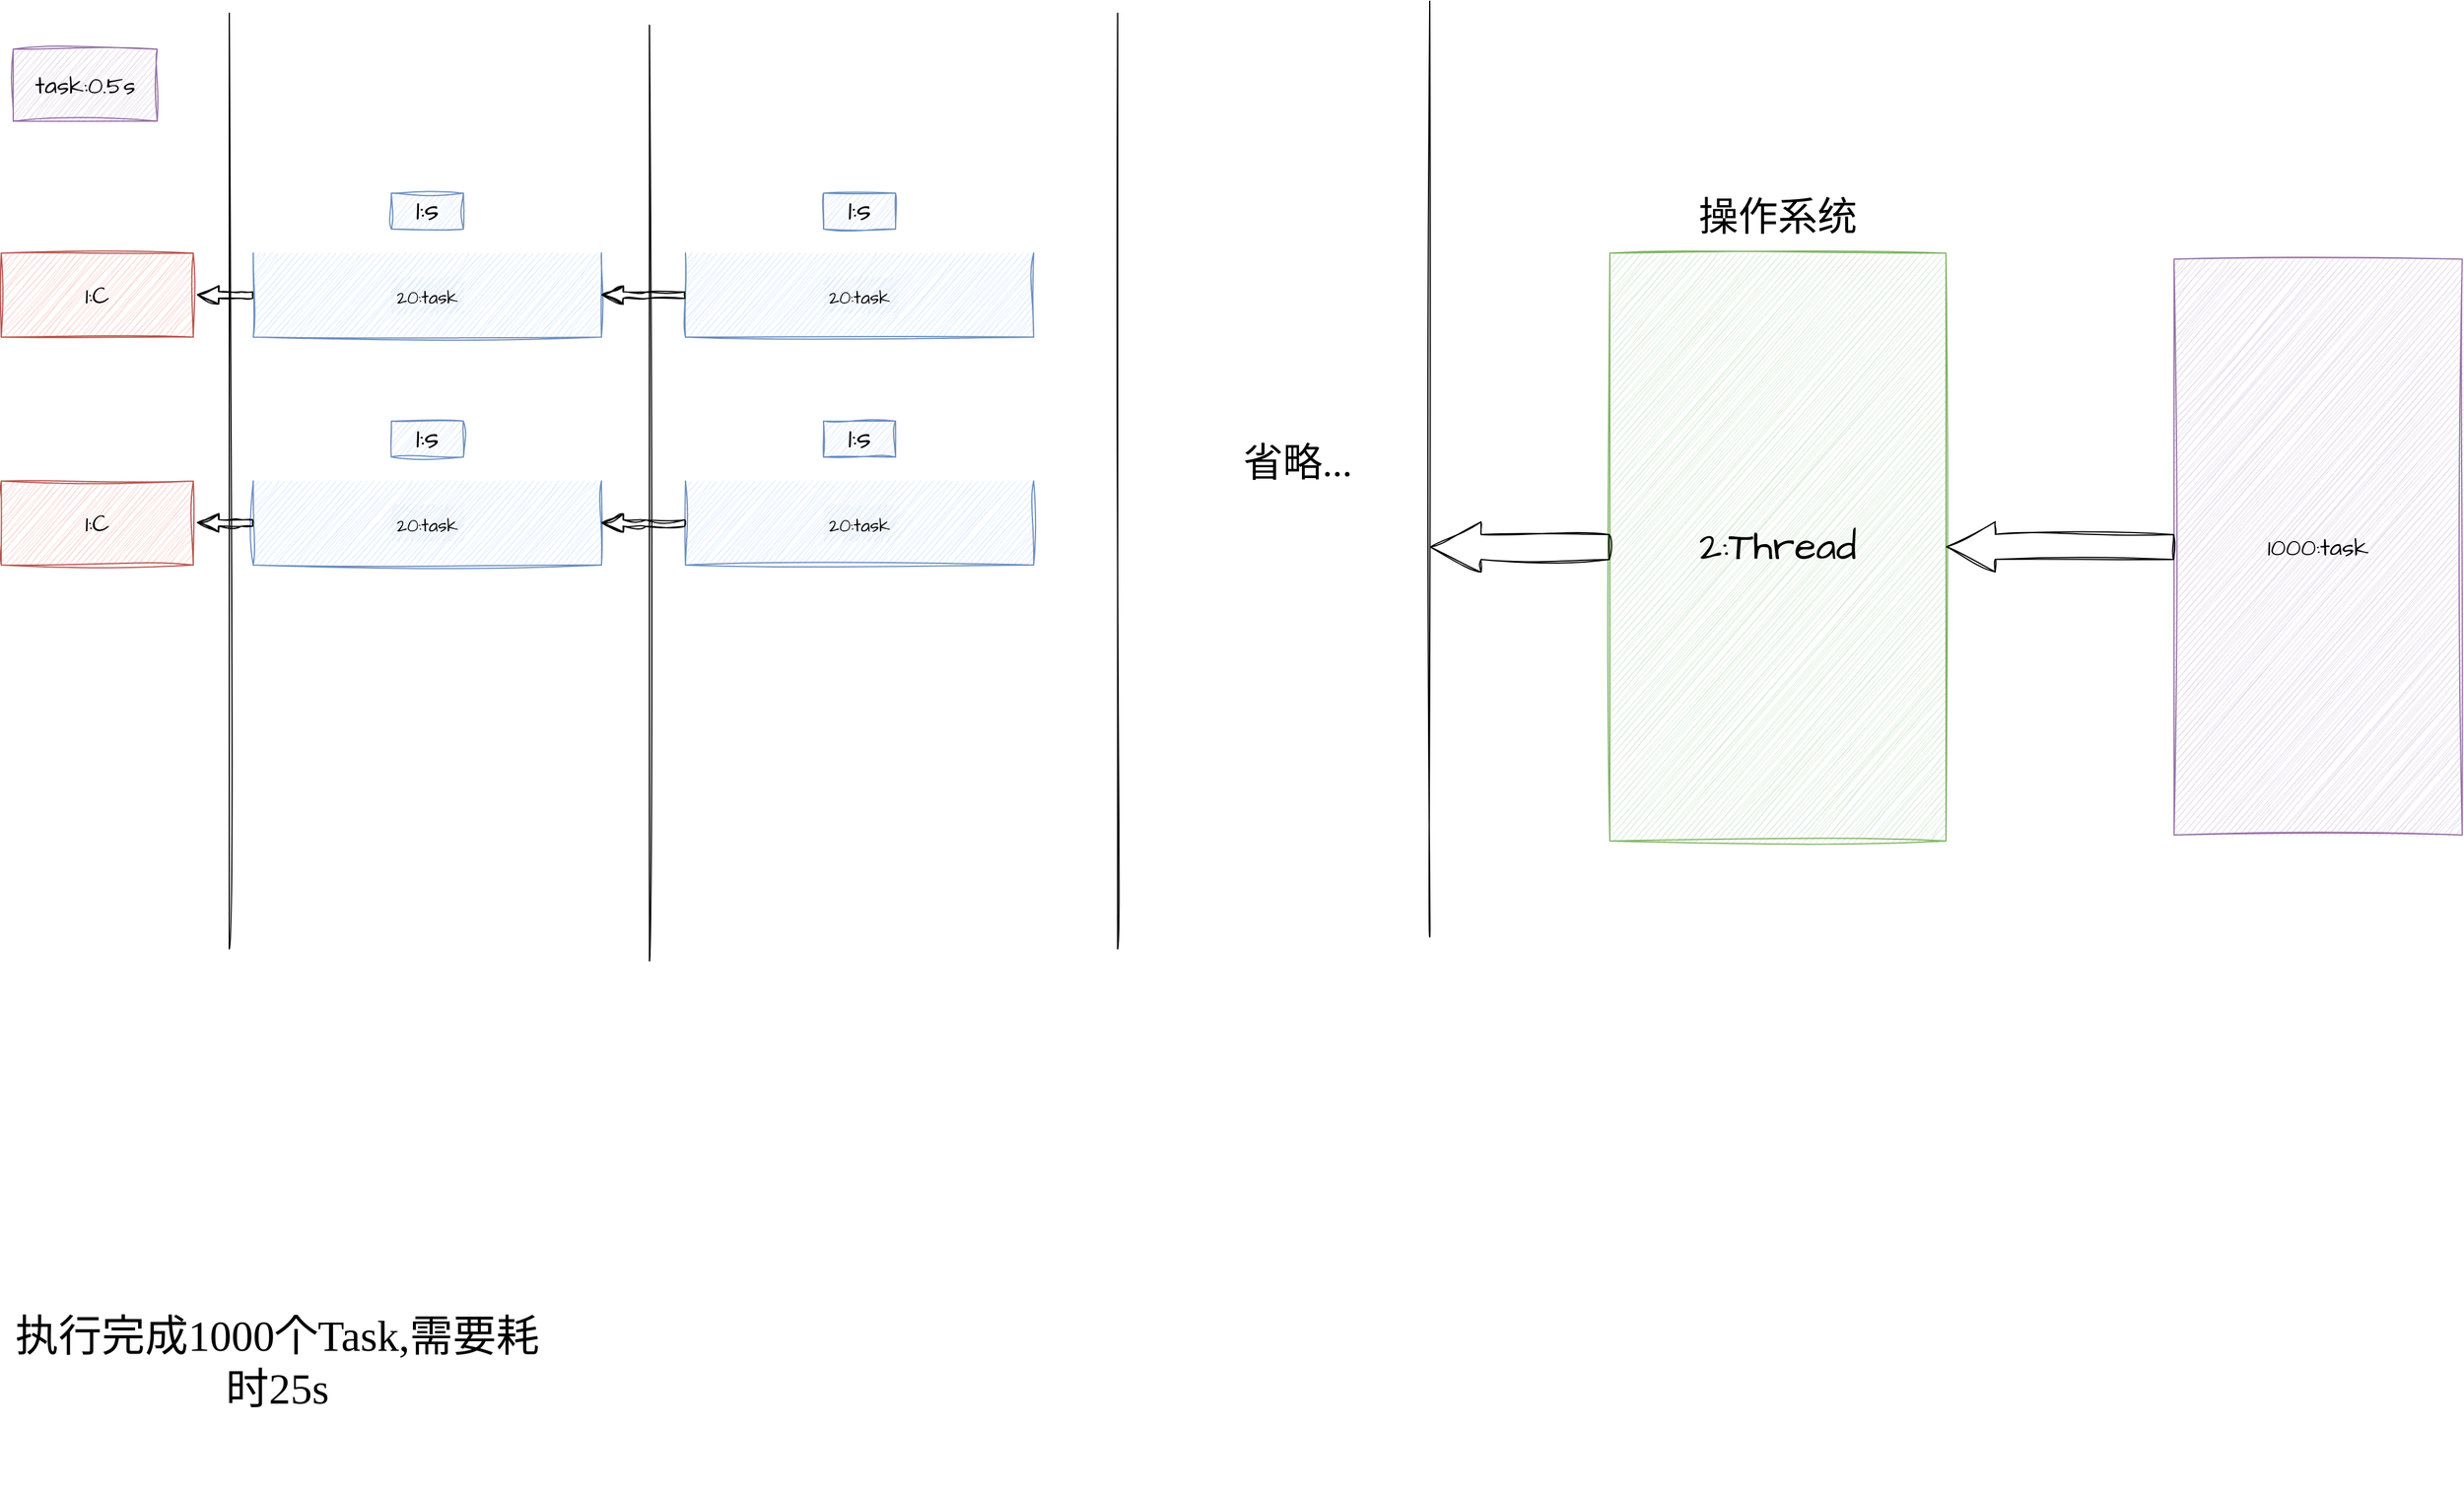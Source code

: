 <mxfile version="20.5.3" type="github" pages="2">
  <diagram id="Bj94aZayj26S5X8Nx8Ga" name="第 1 页">
    <mxGraphModel dx="900" dy="1059" grid="1" gridSize="10" guides="1" tooltips="1" connect="1" arrows="1" fold="1" page="1" pageScale="1" pageWidth="827" pageHeight="1169" math="0" shadow="0">
      <root>
        <mxCell id="0" />
        <mxCell id="1" parent="0" />
        <mxCell id="KIbIVKKondeWLqKM8XB7-9" value="" style="shape=partialRectangle;whiteSpace=wrap;html=1;bottom=1;right=1;left=1;top=0;fillColor=#dae8fc;routingCenterX=-0.5;sketch=1;hachureGap=4;jiggle=2;fontFamily=Architects Daughter;fontSource=https%3A%2F%2Ffonts.googleapis.com%2Fcss%3Ffamily%3DArchitects%2BDaughter;fontSize=20;strokeColor=#6c8ebf;" vertex="1" parent="1">
          <mxGeometry x="1400" y="830" width="290" height="70" as="geometry" />
        </mxCell>
        <mxCell id="KIbIVKKondeWLqKM8XB7-1" value="task:0.5s" style="rounded=0;whiteSpace=wrap;html=1;sketch=1;hachureGap=4;jiggle=2;fontFamily=Architects Daughter;fontSource=https%3A%2F%2Ffonts.googleapis.com%2Fcss%3Ffamily%3DArchitects%2BDaughter;fontSize=20;fillColor=#e1d5e7;strokeColor=#9673a6;" vertex="1" parent="1">
          <mxGeometry x="1200" y="660" width="120" height="60" as="geometry" />
        </mxCell>
        <mxCell id="KIbIVKKondeWLqKM8XB7-4" value="1:C" style="html=1;whiteSpace=wrap;container=1;recursiveResize=0;collapsible=0;sketch=1;hachureGap=4;jiggle=2;fontFamily=Architects Daughter;fontSource=https%3A%2F%2Ffonts.googleapis.com%2Fcss%3Ffamily%3DArchitects%2BDaughter;fontSize=20;fillColor=#f8cecc;strokeColor=#b85450;" vertex="1" parent="1">
          <mxGeometry x="1190" y="830" width="160" height="70" as="geometry" />
        </mxCell>
        <mxCell id="KIbIVKKondeWLqKM8XB7-7" value="&lt;font style=&quot;font-size: 15px;&quot;&gt;20:task&lt;/font&gt;" style="text;html=1;strokeColor=none;fillColor=#dae8fc;align=center;verticalAlign=middle;whiteSpace=wrap;rounded=0;sketch=1;hachureGap=4;jiggle=2;fontFamily=Architects Daughter;fontSource=https%3A%2F%2Ffonts.googleapis.com%2Fcss%3Ffamily%3DArchitects%2BDaughter;fontSize=20;" vertex="1" parent="1">
          <mxGeometry x="1515" y="850" width="60" height="30" as="geometry" />
        </mxCell>
        <mxCell id="KIbIVKKondeWLqKM8XB7-8" value="&lt;font style=&quot;font-size: 24px;&quot;&gt;1:s&lt;/font&gt;" style="text;html=1;strokeColor=#6c8ebf;fillColor=#dae8fc;align=center;verticalAlign=middle;whiteSpace=wrap;rounded=0;sketch=1;hachureGap=4;jiggle=2;fontFamily=Architects Daughter;fontSource=https%3A%2F%2Ffonts.googleapis.com%2Fcss%3Ffamily%3DArchitects%2BDaughter;fontSize=20;" vertex="1" parent="1">
          <mxGeometry x="1515" y="780" width="60" height="30" as="geometry" />
        </mxCell>
        <mxCell id="KIbIVKKondeWLqKM8XB7-11" value="" style="shape=flexArrow;endArrow=classic;html=1;rounded=0;sketch=1;hachureGap=4;jiggle=2;fontFamily=Architects Daughter;fontSource=https%3A%2F%2Ffonts.googleapis.com%2Fcss%3Ffamily%3DArchitects%2BDaughter;fontSize=15;entryX=1.019;entryY=0.495;entryDx=0;entryDy=0;entryPerimeter=0;endWidth=8.871;endSize=5.556;width=5.37;" edge="1" parent="1" source="KIbIVKKondeWLqKM8XB7-9" target="KIbIVKKondeWLqKM8XB7-4">
          <mxGeometry width="50" height="50" relative="1" as="geometry">
            <mxPoint x="1460" y="930" as="sourcePoint" />
            <mxPoint x="1510" y="880" as="targetPoint" />
            <Array as="points">
              <mxPoint x="1390" y="865" />
            </Array>
          </mxGeometry>
        </mxCell>
        <mxCell id="KIbIVKKondeWLqKM8XB7-12" value="" style="shape=partialRectangle;whiteSpace=wrap;html=1;bottom=1;right=1;left=1;top=0;fillColor=#dae8fc;routingCenterX=-0.5;sketch=1;hachureGap=4;jiggle=2;fontFamily=Architects Daughter;fontSource=https%3A%2F%2Ffonts.googleapis.com%2Fcss%3Ffamily%3DArchitects%2BDaughter;fontSize=20;strokeColor=#6c8ebf;" vertex="1" parent="1">
          <mxGeometry x="1400" y="1020" width="290" height="70" as="geometry" />
        </mxCell>
        <mxCell id="KIbIVKKondeWLqKM8XB7-13" value="1:C" style="html=1;whiteSpace=wrap;container=1;recursiveResize=0;collapsible=0;sketch=1;hachureGap=4;jiggle=2;fontFamily=Architects Daughter;fontSource=https%3A%2F%2Ffonts.googleapis.com%2Fcss%3Ffamily%3DArchitects%2BDaughter;fontSize=20;fillColor=#f8cecc;strokeColor=#b85450;" vertex="1" parent="1">
          <mxGeometry x="1190" y="1020" width="160" height="70" as="geometry" />
        </mxCell>
        <mxCell id="KIbIVKKondeWLqKM8XB7-14" value="&lt;font style=&quot;font-size: 15px;&quot;&gt;20:task&lt;/font&gt;" style="text;html=1;strokeColor=none;fillColor=#dae8fc;align=center;verticalAlign=middle;whiteSpace=wrap;rounded=0;sketch=1;hachureGap=4;jiggle=2;fontFamily=Architects Daughter;fontSource=https%3A%2F%2Ffonts.googleapis.com%2Fcss%3Ffamily%3DArchitects%2BDaughter;fontSize=20;" vertex="1" parent="1">
          <mxGeometry x="1515" y="1040" width="60" height="30" as="geometry" />
        </mxCell>
        <mxCell id="KIbIVKKondeWLqKM8XB7-15" value="&lt;font style=&quot;font-size: 24px;&quot;&gt;1:s&lt;/font&gt;" style="text;html=1;strokeColor=#6c8ebf;fillColor=#dae8fc;align=center;verticalAlign=middle;whiteSpace=wrap;rounded=0;sketch=1;hachureGap=4;jiggle=2;fontFamily=Architects Daughter;fontSource=https%3A%2F%2Ffonts.googleapis.com%2Fcss%3Ffamily%3DArchitects%2BDaughter;fontSize=20;" vertex="1" parent="1">
          <mxGeometry x="1515" y="970" width="60" height="30" as="geometry" />
        </mxCell>
        <mxCell id="KIbIVKKondeWLqKM8XB7-16" value="" style="shape=flexArrow;endArrow=classic;html=1;rounded=0;sketch=1;hachureGap=4;jiggle=2;fontFamily=Architects Daughter;fontSource=https%3A%2F%2Ffonts.googleapis.com%2Fcss%3Ffamily%3DArchitects%2BDaughter;fontSize=15;entryX=1.019;entryY=0.495;entryDx=0;entryDy=0;entryPerimeter=0;endWidth=8.871;endSize=5.556;width=5.37;" edge="1" parent="1" source="KIbIVKKondeWLqKM8XB7-12" target="KIbIVKKondeWLqKM8XB7-13">
          <mxGeometry width="50" height="50" relative="1" as="geometry">
            <mxPoint x="1460" y="1120" as="sourcePoint" />
            <mxPoint x="1510" y="1070" as="targetPoint" />
            <Array as="points">
              <mxPoint x="1390" y="1055" />
            </Array>
          </mxGeometry>
        </mxCell>
        <mxCell id="KIbIVKKondeWLqKM8XB7-18" value="" style="endArrow=none;html=1;sketch=1;hachureGap=4;jiggle=2;fontFamily=Architects Daughter;fontSource=https%3A%2F%2Ffonts.googleapis.com%2Fcss%3Ffamily%3DArchitects%2BDaughter;fontSize=15;jumpSize=0;curved=1;" edge="1" parent="1">
          <mxGeometry width="50" height="50" relative="1" as="geometry">
            <mxPoint x="1380" y="1410" as="sourcePoint" />
            <mxPoint x="1380" y="630" as="targetPoint" />
          </mxGeometry>
        </mxCell>
        <mxCell id="KIbIVKKondeWLqKM8XB7-19" value="" style="shape=partialRectangle;whiteSpace=wrap;html=1;bottom=1;right=1;left=1;top=0;fillColor=#dae8fc;routingCenterX=-0.5;sketch=1;hachureGap=4;jiggle=2;fontFamily=Architects Daughter;fontSource=https%3A%2F%2Ffonts.googleapis.com%2Fcss%3Ffamily%3DArchitects%2BDaughter;fontSize=20;strokeColor=#6c8ebf;" vertex="1" parent="1">
          <mxGeometry x="1760" y="830" width="290" height="70" as="geometry" />
        </mxCell>
        <mxCell id="KIbIVKKondeWLqKM8XB7-20" value="&lt;font style=&quot;font-size: 15px;&quot;&gt;20:task&lt;/font&gt;" style="text;html=1;strokeColor=none;fillColor=#dae8fc;align=center;verticalAlign=middle;whiteSpace=wrap;rounded=0;sketch=1;hachureGap=4;jiggle=2;fontFamily=Architects Daughter;fontSource=https%3A%2F%2Ffonts.googleapis.com%2Fcss%3Ffamily%3DArchitects%2BDaughter;fontSize=20;" vertex="1" parent="1">
          <mxGeometry x="1875" y="850" width="60" height="30" as="geometry" />
        </mxCell>
        <mxCell id="KIbIVKKondeWLqKM8XB7-21" value="&lt;font style=&quot;font-size: 24px;&quot;&gt;1:s&lt;/font&gt;" style="text;html=1;strokeColor=#6c8ebf;fillColor=#dae8fc;align=center;verticalAlign=middle;whiteSpace=wrap;rounded=0;sketch=1;hachureGap=4;jiggle=2;fontFamily=Architects Daughter;fontSource=https%3A%2F%2Ffonts.googleapis.com%2Fcss%3Ffamily%3DArchitects%2BDaughter;fontSize=20;" vertex="1" parent="1">
          <mxGeometry x="1875" y="780" width="60" height="30" as="geometry" />
        </mxCell>
        <mxCell id="KIbIVKKondeWLqKM8XB7-22" value="" style="shape=partialRectangle;whiteSpace=wrap;html=1;bottom=1;right=1;left=1;top=0;fillColor=#dae8fc;routingCenterX=-0.5;sketch=1;hachureGap=4;jiggle=2;fontFamily=Architects Daughter;fontSource=https%3A%2F%2Ffonts.googleapis.com%2Fcss%3Ffamily%3DArchitects%2BDaughter;fontSize=20;strokeColor=#6c8ebf;" vertex="1" parent="1">
          <mxGeometry x="1760" y="1020" width="290" height="70" as="geometry" />
        </mxCell>
        <mxCell id="KIbIVKKondeWLqKM8XB7-23" value="&lt;font style=&quot;font-size: 15px;&quot;&gt;20:task&lt;/font&gt;" style="text;html=1;strokeColor=none;fillColor=#dae8fc;align=center;verticalAlign=middle;whiteSpace=wrap;rounded=0;sketch=1;hachureGap=4;jiggle=2;fontFamily=Architects Daughter;fontSource=https%3A%2F%2Ffonts.googleapis.com%2Fcss%3Ffamily%3DArchitects%2BDaughter;fontSize=20;" vertex="1" parent="1">
          <mxGeometry x="1875" y="1040" width="60" height="30" as="geometry" />
        </mxCell>
        <mxCell id="KIbIVKKondeWLqKM8XB7-24" value="&lt;font style=&quot;font-size: 24px;&quot;&gt;1:s&lt;/font&gt;" style="text;html=1;strokeColor=#6c8ebf;fillColor=#dae8fc;align=center;verticalAlign=middle;whiteSpace=wrap;rounded=0;sketch=1;hachureGap=4;jiggle=2;fontFamily=Architects Daughter;fontSource=https%3A%2F%2Ffonts.googleapis.com%2Fcss%3Ffamily%3DArchitects%2BDaughter;fontSize=20;" vertex="1" parent="1">
          <mxGeometry x="1875" y="970" width="60" height="30" as="geometry" />
        </mxCell>
        <mxCell id="KIbIVKKondeWLqKM8XB7-25" value="" style="endArrow=none;html=1;sketch=1;hachureGap=4;jiggle=2;fontFamily=Architects Daughter;fontSource=https%3A%2F%2Ffonts.googleapis.com%2Fcss%3Ffamily%3DArchitects%2BDaughter;fontSize=15;jumpSize=0;curved=1;" edge="1" parent="1">
          <mxGeometry width="50" height="50" relative="1" as="geometry">
            <mxPoint x="1730" y="1420" as="sourcePoint" />
            <mxPoint x="1730" y="640" as="targetPoint" />
          </mxGeometry>
        </mxCell>
        <mxCell id="KIbIVKKondeWLqKM8XB7-26" value="" style="shape=flexArrow;endArrow=classic;html=1;rounded=0;sketch=1;hachureGap=4;jiggle=2;fontFamily=Architects Daughter;fontSource=https%3A%2F%2Ffonts.googleapis.com%2Fcss%3Ffamily%3DArchitects%2BDaughter;fontSize=15;entryX=1.019;entryY=0.495;entryDx=0;entryDy=0;entryPerimeter=0;endWidth=8.871;endSize=5.556;width=5.37;exitX=0;exitY=0.5;exitDx=0;exitDy=0;" edge="1" parent="1" source="KIbIVKKondeWLqKM8XB7-19">
          <mxGeometry width="50" height="50" relative="1" as="geometry">
            <mxPoint x="1736.96" y="865.15" as="sourcePoint" />
            <mxPoint x="1690.0" y="864.8" as="targetPoint" />
            <Array as="points">
              <mxPoint x="1726.96" y="865.15" />
            </Array>
          </mxGeometry>
        </mxCell>
        <mxCell id="KIbIVKKondeWLqKM8XB7-27" value="" style="shape=flexArrow;endArrow=classic;html=1;rounded=0;sketch=1;hachureGap=4;jiggle=2;fontFamily=Architects Daughter;fontSource=https%3A%2F%2Ffonts.googleapis.com%2Fcss%3Ffamily%3DArchitects%2BDaughter;fontSize=15;entryX=1.019;entryY=0.495;entryDx=0;entryDy=0;entryPerimeter=0;endWidth=8.871;endSize=5.556;width=5.37;exitX=0;exitY=0.5;exitDx=0;exitDy=0;" edge="1" parent="1" source="KIbIVKKondeWLqKM8XB7-22">
          <mxGeometry width="50" height="50" relative="1" as="geometry">
            <mxPoint x="1736.96" y="1055.15" as="sourcePoint" />
            <mxPoint x="1690.0" y="1054.8" as="targetPoint" />
            <Array as="points">
              <mxPoint x="1726.96" y="1055.15" />
            </Array>
          </mxGeometry>
        </mxCell>
        <mxCell id="KIbIVKKondeWLqKM8XB7-28" value="" style="endArrow=none;html=1;sketch=1;hachureGap=4;jiggle=2;fontFamily=Architects Daughter;fontSource=https%3A%2F%2Ffonts.googleapis.com%2Fcss%3Ffamily%3DArchitects%2BDaughter;fontSize=15;jumpSize=0;curved=1;" edge="1" parent="1">
          <mxGeometry width="50" height="50" relative="1" as="geometry">
            <mxPoint x="2120" y="1410" as="sourcePoint" />
            <mxPoint x="2120" y="630" as="targetPoint" />
          </mxGeometry>
        </mxCell>
        <mxCell id="KIbIVKKondeWLqKM8XB7-29" value="" style="endArrow=none;html=1;sketch=1;hachureGap=4;jiggle=2;fontFamily=Architects Daughter;fontSource=https%3A%2F%2Ffonts.googleapis.com%2Fcss%3Ffamily%3DArchitects%2BDaughter;fontSize=15;jumpSize=0;curved=1;" edge="1" parent="1">
          <mxGeometry width="50" height="50" relative="1" as="geometry">
            <mxPoint x="2380" y="1400" as="sourcePoint" />
            <mxPoint x="2380" y="620" as="targetPoint" />
          </mxGeometry>
        </mxCell>
        <mxCell id="KIbIVKKondeWLqKM8XB7-31" value="&lt;font face=&quot;Long Cang&quot; data-font-src=&quot;https://fonts.googleapis.com/css?family=Long+Cang&quot; style=&quot;font-size: 33px;&quot;&gt;省略...&lt;/font&gt;" style="text;html=1;strokeColor=none;fillColor=none;align=center;verticalAlign=middle;whiteSpace=wrap;rounded=0;sketch=1;hachureGap=4;jiggle=2;fontFamily=Zhi Mang Xing;fontSource=https%3A%2F%2Ffonts.googleapis.com%2Fcss%3Ffamily%3DZhi%2BMang%2BXing;fontSize=33;" vertex="1" parent="1">
          <mxGeometry x="2220" y="970" width="100" height="70" as="geometry" />
        </mxCell>
        <mxCell id="KIbIVKKondeWLqKM8XB7-33" value="&lt;font face=&quot;Architects Daughter&quot; data-font-src=&quot;https://fonts.googleapis.com/css?family=Architects+Daughter&quot;&gt;2:Thread&lt;/font&gt;" style="rounded=0;whiteSpace=wrap;html=1;sketch=1;hachureGap=4;jiggle=2;fontFamily=Zhi Mang Xing;fontSource=https%3A%2F%2Ffonts.googleapis.com%2Fcss%3Ffamily%3DZhi%2BMang%2BXing;fontSize=33;fillColor=#d5e8d4;strokeColor=#82b366;" vertex="1" parent="1">
          <mxGeometry x="2530" y="830" width="280" height="490" as="geometry" />
        </mxCell>
        <mxCell id="KIbIVKKondeWLqKM8XB7-34" value="&lt;font data-font-src=&quot;https://fonts.googleapis.com/css?family=Long+Cang&quot; face=&quot;Long Cang&quot;&gt;操作系统&lt;/font&gt;" style="text;html=1;strokeColor=none;fillColor=none;align=center;verticalAlign=middle;whiteSpace=wrap;rounded=0;sketch=1;hachureGap=4;jiggle=2;fontFamily=Zhi Mang Xing;fontSource=https%3A%2F%2Ffonts.googleapis.com%2Fcss%3Ffamily%3DZhi%2BMang%2BXing;fontSize=33;" vertex="1" parent="1">
          <mxGeometry x="2580" y="780" width="180" height="40" as="geometry" />
        </mxCell>
        <mxCell id="KIbIVKKondeWLqKM8XB7-36" value="1000:task" style="rounded=0;whiteSpace=wrap;html=1;sketch=1;hachureGap=4;jiggle=2;fontFamily=Architects Daughter;fontSource=https%3A%2F%2Ffonts.googleapis.com%2Fcss%3Ffamily%3DArchitects%2BDaughter;fontSize=20;fillColor=#e1d5e7;strokeColor=#9673a6;" vertex="1" parent="1">
          <mxGeometry x="3000" y="835" width="240" height="480" as="geometry" />
        </mxCell>
        <mxCell id="KIbIVKKondeWLqKM8XB7-37" value="" style="shape=flexArrow;endArrow=classic;html=1;sketch=1;hachureGap=4;jiggle=2;fontFamily=Architects Daughter;fontSource=https%3A%2F%2Ffonts.googleapis.com%2Fcss%3Ffamily%3DArchitects%2BDaughter;fontSize=33;curved=1;jumpSize=0;exitX=0;exitY=0.5;exitDx=0;exitDy=0;width=20.833;endSize=13.725;" edge="1" parent="1" source="KIbIVKKondeWLqKM8XB7-33">
          <mxGeometry width="50" height="50" relative="1" as="geometry">
            <mxPoint x="2570" y="955" as="sourcePoint" />
            <mxPoint x="2380" y="1075" as="targetPoint" />
          </mxGeometry>
        </mxCell>
        <mxCell id="KIbIVKKondeWLqKM8XB7-38" value="" style="shape=flexArrow;endArrow=classic;html=1;sketch=1;hachureGap=4;jiggle=2;fontFamily=Architects Daughter;fontSource=https%3A%2F%2Ffonts.googleapis.com%2Fcss%3Ffamily%3DArchitects%2BDaughter;fontSize=33;curved=1;jumpSize=0;exitX=0;exitY=0.5;exitDx=0;exitDy=0;width=20.833;endSize=13.175;" edge="1" parent="1" source="KIbIVKKondeWLqKM8XB7-36">
          <mxGeometry width="50" height="50" relative="1" as="geometry">
            <mxPoint x="2960" y="1074.77" as="sourcePoint" />
            <mxPoint x="2810" y="1074.77" as="targetPoint" />
          </mxGeometry>
        </mxCell>
        <mxCell id="KIbIVKKondeWLqKM8XB7-39" value="&lt;font style=&quot;font-size: 36px;&quot; face=&quot;Long Cang&quot;&gt;执行完成1000个Task,需要耗时25s&lt;/font&gt;" style="text;html=1;strokeColor=none;fillColor=none;align=center;verticalAlign=middle;whiteSpace=wrap;rounded=0;sketch=1;hachureGap=4;jiggle=2;fontFamily=Zhi Mang Xing;fontSource=https%3A%2F%2Ffonts.googleapis.com%2Fcss%3Ffamily%3DZhi%2BMang%2BXing;fontSize=33;" vertex="1" parent="1">
          <mxGeometry x="1200" y="1645" width="440" height="220" as="geometry" />
        </mxCell>
      </root>
    </mxGraphModel>
  </diagram>
  <diagram id="NfuJAADH4PX09ctD3sWv" name="第 2 页">
    <mxGraphModel dx="1188" dy="1235" grid="1" gridSize="10" guides="1" tooltips="1" connect="1" arrows="1" fold="1" page="1" pageScale="1" pageWidth="827" pageHeight="1169" math="0" shadow="0">
      <root>
        <mxCell id="0" />
        <mxCell id="1" parent="0" />
        <mxCell id="QghIdtshlIfpMEiJNISg-1" value="" style="shape=partialRectangle;whiteSpace=wrap;html=1;bottom=1;right=1;left=1;top=0;fillColor=#dae8fc;routingCenterX=-0.5;sketch=1;hachureGap=4;jiggle=2;fontFamily=Architects Daughter;fontSource=https%3A%2F%2Ffonts.googleapis.com%2Fcss%3Ffamily%3DArchitects%2BDaughter;fontSize=20;strokeColor=#6c8ebf;" vertex="1" parent="1">
          <mxGeometry x="1400" y="830" width="290" height="70" as="geometry" />
        </mxCell>
        <mxCell id="QghIdtshlIfpMEiJNISg-2" value="task:0.5s" style="rounded=0;whiteSpace=wrap;html=1;sketch=1;hachureGap=4;jiggle=2;fontFamily=Architects Daughter;fontSource=https%3A%2F%2Ffonts.googleapis.com%2Fcss%3Ffamily%3DArchitects%2BDaughter;fontSize=20;fillColor=#e1d5e7;strokeColor=#9673a6;" vertex="1" parent="1">
          <mxGeometry x="1200" y="660" width="120" height="60" as="geometry" />
        </mxCell>
        <mxCell id="QghIdtshlIfpMEiJNISg-3" value="1:C" style="html=1;whiteSpace=wrap;container=1;recursiveResize=0;collapsible=0;sketch=1;hachureGap=4;jiggle=2;fontFamily=Architects Daughter;fontSource=https%3A%2F%2Ffonts.googleapis.com%2Fcss%3Ffamily%3DArchitects%2BDaughter;fontSize=20;fillColor=#f8cecc;strokeColor=#b85450;" vertex="1" parent="1">
          <mxGeometry x="1190" y="830" width="160" height="70" as="geometry" />
        </mxCell>
        <mxCell id="QghIdtshlIfpMEiJNISg-4" value="&lt;font style=&quot;font-size: 15px;&quot;&gt;20:task&lt;/font&gt;" style="text;html=1;strokeColor=none;fillColor=#dae8fc;align=center;verticalAlign=middle;whiteSpace=wrap;rounded=0;sketch=1;hachureGap=4;jiggle=2;fontFamily=Architects Daughter;fontSource=https%3A%2F%2Ffonts.googleapis.com%2Fcss%3Ffamily%3DArchitects%2BDaughter;fontSize=20;" vertex="1" parent="1">
          <mxGeometry x="1515" y="850" width="60" height="30" as="geometry" />
        </mxCell>
        <mxCell id="QghIdtshlIfpMEiJNISg-5" value="&lt;font style=&quot;font-size: 24px;&quot;&gt;1:s&lt;/font&gt;" style="text;html=1;strokeColor=#6c8ebf;fillColor=#dae8fc;align=center;verticalAlign=middle;whiteSpace=wrap;rounded=0;sketch=1;hachureGap=4;jiggle=2;fontFamily=Architects Daughter;fontSource=https%3A%2F%2Ffonts.googleapis.com%2Fcss%3Ffamily%3DArchitects%2BDaughter;fontSize=20;" vertex="1" parent="1">
          <mxGeometry x="1515" y="780" width="60" height="30" as="geometry" />
        </mxCell>
        <mxCell id="QghIdtshlIfpMEiJNISg-6" value="" style="shape=flexArrow;endArrow=classic;html=1;rounded=0;sketch=1;hachureGap=4;jiggle=2;fontFamily=Architects Daughter;fontSource=https%3A%2F%2Ffonts.googleapis.com%2Fcss%3Ffamily%3DArchitects%2BDaughter;fontSize=15;entryX=1.019;entryY=0.495;entryDx=0;entryDy=0;entryPerimeter=0;endWidth=8.871;endSize=5.556;width=5.37;" edge="1" parent="1" source="QghIdtshlIfpMEiJNISg-1" target="QghIdtshlIfpMEiJNISg-3">
          <mxGeometry width="50" height="50" relative="1" as="geometry">
            <mxPoint x="1460" y="930" as="sourcePoint" />
            <mxPoint x="1510" y="880" as="targetPoint" />
            <Array as="points">
              <mxPoint x="1390" y="865" />
            </Array>
          </mxGeometry>
        </mxCell>
        <mxCell id="QghIdtshlIfpMEiJNISg-7" value="" style="shape=partialRectangle;whiteSpace=wrap;html=1;bottom=1;right=1;left=1;top=0;fillColor=#dae8fc;routingCenterX=-0.5;sketch=1;hachureGap=4;jiggle=2;fontFamily=Architects Daughter;fontSource=https%3A%2F%2Ffonts.googleapis.com%2Fcss%3Ffamily%3DArchitects%2BDaughter;fontSize=20;strokeColor=#6c8ebf;" vertex="1" parent="1">
          <mxGeometry x="1400" y="1020" width="290" height="70" as="geometry" />
        </mxCell>
        <mxCell id="QghIdtshlIfpMEiJNISg-8" value="1:C" style="html=1;whiteSpace=wrap;container=1;recursiveResize=0;collapsible=0;sketch=1;hachureGap=4;jiggle=2;fontFamily=Architects Daughter;fontSource=https%3A%2F%2Ffonts.googleapis.com%2Fcss%3Ffamily%3DArchitects%2BDaughter;fontSize=20;fillColor=#f8cecc;strokeColor=#b85450;" vertex="1" parent="1">
          <mxGeometry x="1190" y="1020" width="160" height="70" as="geometry" />
        </mxCell>
        <mxCell id="QghIdtshlIfpMEiJNISg-9" value="&lt;font style=&quot;font-size: 15px;&quot;&gt;20:task&lt;/font&gt;" style="text;html=1;strokeColor=none;fillColor=#dae8fc;align=center;verticalAlign=middle;whiteSpace=wrap;rounded=0;sketch=1;hachureGap=4;jiggle=2;fontFamily=Architects Daughter;fontSource=https%3A%2F%2Ffonts.googleapis.com%2Fcss%3Ffamily%3DArchitects%2BDaughter;fontSize=20;" vertex="1" parent="1">
          <mxGeometry x="1515" y="1040" width="60" height="30" as="geometry" />
        </mxCell>
        <mxCell id="QghIdtshlIfpMEiJNISg-10" value="&lt;font style=&quot;font-size: 24px;&quot;&gt;1:s&lt;/font&gt;" style="text;html=1;strokeColor=#6c8ebf;fillColor=#dae8fc;align=center;verticalAlign=middle;whiteSpace=wrap;rounded=0;sketch=1;hachureGap=4;jiggle=2;fontFamily=Architects Daughter;fontSource=https%3A%2F%2Ffonts.googleapis.com%2Fcss%3Ffamily%3DArchitects%2BDaughter;fontSize=20;" vertex="1" parent="1">
          <mxGeometry x="1515" y="970" width="60" height="30" as="geometry" />
        </mxCell>
        <mxCell id="QghIdtshlIfpMEiJNISg-11" value="" style="shape=flexArrow;endArrow=classic;html=1;rounded=0;sketch=1;hachureGap=4;jiggle=2;fontFamily=Architects Daughter;fontSource=https%3A%2F%2Ffonts.googleapis.com%2Fcss%3Ffamily%3DArchitects%2BDaughter;fontSize=15;entryX=1.019;entryY=0.495;entryDx=0;entryDy=0;entryPerimeter=0;endWidth=8.871;endSize=5.556;width=5.37;" edge="1" parent="1" source="QghIdtshlIfpMEiJNISg-7" target="QghIdtshlIfpMEiJNISg-8">
          <mxGeometry width="50" height="50" relative="1" as="geometry">
            <mxPoint x="1460" y="1120" as="sourcePoint" />
            <mxPoint x="1510" y="1070" as="targetPoint" />
            <Array as="points">
              <mxPoint x="1390" y="1055" />
            </Array>
          </mxGeometry>
        </mxCell>
        <mxCell id="QghIdtshlIfpMEiJNISg-12" value="" style="endArrow=none;html=1;sketch=1;hachureGap=4;jiggle=2;fontFamily=Architects Daughter;fontSource=https%3A%2F%2Ffonts.googleapis.com%2Fcss%3Ffamily%3DArchitects%2BDaughter;fontSize=15;jumpSize=0;curved=1;" edge="1" parent="1">
          <mxGeometry width="50" height="50" relative="1" as="geometry">
            <mxPoint x="1380" y="1410" as="sourcePoint" />
            <mxPoint x="1380" y="630" as="targetPoint" />
          </mxGeometry>
        </mxCell>
        <mxCell id="QghIdtshlIfpMEiJNISg-13" value="" style="shape=partialRectangle;whiteSpace=wrap;html=1;bottom=1;right=1;left=1;top=0;fillColor=#dae8fc;routingCenterX=-0.5;sketch=1;hachureGap=4;jiggle=2;fontFamily=Architects Daughter;fontSource=https%3A%2F%2Ffonts.googleapis.com%2Fcss%3Ffamily%3DArchitects%2BDaughter;fontSize=20;strokeColor=#6c8ebf;" vertex="1" parent="1">
          <mxGeometry x="1760" y="830" width="290" height="70" as="geometry" />
        </mxCell>
        <mxCell id="QghIdtshlIfpMEiJNISg-14" value="&lt;font style=&quot;font-size: 15px;&quot;&gt;20:task&lt;/font&gt;" style="text;html=1;strokeColor=none;fillColor=#dae8fc;align=center;verticalAlign=middle;whiteSpace=wrap;rounded=0;sketch=1;hachureGap=4;jiggle=2;fontFamily=Architects Daughter;fontSource=https%3A%2F%2Ffonts.googleapis.com%2Fcss%3Ffamily%3DArchitects%2BDaughter;fontSize=20;" vertex="1" parent="1">
          <mxGeometry x="1875" y="850" width="60" height="30" as="geometry" />
        </mxCell>
        <mxCell id="QghIdtshlIfpMEiJNISg-15" value="&lt;font style=&quot;font-size: 24px;&quot;&gt;1:s&lt;/font&gt;" style="text;html=1;strokeColor=#6c8ebf;fillColor=#dae8fc;align=center;verticalAlign=middle;whiteSpace=wrap;rounded=0;sketch=1;hachureGap=4;jiggle=2;fontFamily=Architects Daughter;fontSource=https%3A%2F%2Ffonts.googleapis.com%2Fcss%3Ffamily%3DArchitects%2BDaughter;fontSize=20;" vertex="1" parent="1">
          <mxGeometry x="1875" y="780" width="60" height="30" as="geometry" />
        </mxCell>
        <mxCell id="QghIdtshlIfpMEiJNISg-16" value="" style="shape=partialRectangle;whiteSpace=wrap;html=1;bottom=1;right=1;left=1;top=0;fillColor=#dae8fc;routingCenterX=-0.5;sketch=1;hachureGap=4;jiggle=2;fontFamily=Architects Daughter;fontSource=https%3A%2F%2Ffonts.googleapis.com%2Fcss%3Ffamily%3DArchitects%2BDaughter;fontSize=20;strokeColor=#6c8ebf;" vertex="1" parent="1">
          <mxGeometry x="1760" y="1020" width="290" height="70" as="geometry" />
        </mxCell>
        <mxCell id="QghIdtshlIfpMEiJNISg-17" value="&lt;font style=&quot;font-size: 15px;&quot;&gt;20:task&lt;/font&gt;" style="text;html=1;strokeColor=none;fillColor=#dae8fc;align=center;verticalAlign=middle;whiteSpace=wrap;rounded=0;sketch=1;hachureGap=4;jiggle=2;fontFamily=Architects Daughter;fontSource=https%3A%2F%2Ffonts.googleapis.com%2Fcss%3Ffamily%3DArchitects%2BDaughter;fontSize=20;" vertex="1" parent="1">
          <mxGeometry x="1875" y="1040" width="60" height="30" as="geometry" />
        </mxCell>
        <mxCell id="QghIdtshlIfpMEiJNISg-18" value="&lt;font style=&quot;font-size: 24px;&quot;&gt;1:s&lt;/font&gt;" style="text;html=1;strokeColor=#6c8ebf;fillColor=#dae8fc;align=center;verticalAlign=middle;whiteSpace=wrap;rounded=0;sketch=1;hachureGap=4;jiggle=2;fontFamily=Architects Daughter;fontSource=https%3A%2F%2Ffonts.googleapis.com%2Fcss%3Ffamily%3DArchitects%2BDaughter;fontSize=20;" vertex="1" parent="1">
          <mxGeometry x="1875" y="970" width="60" height="30" as="geometry" />
        </mxCell>
        <mxCell id="QghIdtshlIfpMEiJNISg-19" value="" style="endArrow=none;html=1;sketch=1;hachureGap=4;jiggle=2;fontFamily=Architects Daughter;fontSource=https%3A%2F%2Ffonts.googleapis.com%2Fcss%3Ffamily%3DArchitects%2BDaughter;fontSize=15;jumpSize=0;curved=1;" edge="1" parent="1">
          <mxGeometry width="50" height="50" relative="1" as="geometry">
            <mxPoint x="1730" y="1420" as="sourcePoint" />
            <mxPoint x="1730" y="640" as="targetPoint" />
          </mxGeometry>
        </mxCell>
        <mxCell id="QghIdtshlIfpMEiJNISg-20" value="" style="shape=flexArrow;endArrow=classic;html=1;rounded=0;sketch=1;hachureGap=4;jiggle=2;fontFamily=Architects Daughter;fontSource=https%3A%2F%2Ffonts.googleapis.com%2Fcss%3Ffamily%3DArchitects%2BDaughter;fontSize=15;entryX=1.019;entryY=0.495;entryDx=0;entryDy=0;entryPerimeter=0;endWidth=8.871;endSize=5.556;width=5.37;exitX=0;exitY=0.5;exitDx=0;exitDy=0;" edge="1" parent="1" source="QghIdtshlIfpMEiJNISg-13">
          <mxGeometry width="50" height="50" relative="1" as="geometry">
            <mxPoint x="1736.96" y="865.15" as="sourcePoint" />
            <mxPoint x="1690" y="864.8" as="targetPoint" />
            <Array as="points">
              <mxPoint x="1726.96" y="865.15" />
            </Array>
          </mxGeometry>
        </mxCell>
        <mxCell id="QghIdtshlIfpMEiJNISg-21" value="" style="shape=flexArrow;endArrow=classic;html=1;rounded=0;sketch=1;hachureGap=4;jiggle=2;fontFamily=Architects Daughter;fontSource=https%3A%2F%2Ffonts.googleapis.com%2Fcss%3Ffamily%3DArchitects%2BDaughter;fontSize=15;entryX=1.019;entryY=0.495;entryDx=0;entryDy=0;entryPerimeter=0;endWidth=8.871;endSize=5.556;width=5.37;exitX=0;exitY=0.5;exitDx=0;exitDy=0;" edge="1" parent="1" source="QghIdtshlIfpMEiJNISg-16">
          <mxGeometry width="50" height="50" relative="1" as="geometry">
            <mxPoint x="1736.96" y="1055.15" as="sourcePoint" />
            <mxPoint x="1690" y="1054.8" as="targetPoint" />
            <Array as="points">
              <mxPoint x="1726.96" y="1055.15" />
            </Array>
          </mxGeometry>
        </mxCell>
        <mxCell id="QghIdtshlIfpMEiJNISg-22" value="" style="endArrow=none;html=1;sketch=1;hachureGap=4;jiggle=2;fontFamily=Architects Daughter;fontSource=https%3A%2F%2Ffonts.googleapis.com%2Fcss%3Ffamily%3DArchitects%2BDaughter;fontSize=15;jumpSize=0;curved=1;" edge="1" parent="1">
          <mxGeometry width="50" height="50" relative="1" as="geometry">
            <mxPoint x="2120" y="1410" as="sourcePoint" />
            <mxPoint x="2120" y="630" as="targetPoint" />
          </mxGeometry>
        </mxCell>
        <mxCell id="QghIdtshlIfpMEiJNISg-23" value="" style="endArrow=none;html=1;sketch=1;hachureGap=4;jiggle=2;fontFamily=Architects Daughter;fontSource=https%3A%2F%2Ffonts.googleapis.com%2Fcss%3Ffamily%3DArchitects%2BDaughter;fontSize=15;jumpSize=0;curved=1;" edge="1" parent="1">
          <mxGeometry width="50" height="50" relative="1" as="geometry">
            <mxPoint x="2380" y="1400" as="sourcePoint" />
            <mxPoint x="2380" y="620" as="targetPoint" />
          </mxGeometry>
        </mxCell>
        <mxCell id="QghIdtshlIfpMEiJNISg-24" value="&lt;font face=&quot;Long Cang&quot; data-font-src=&quot;https://fonts.googleapis.com/css?family=Long+Cang&quot; style=&quot;font-size: 33px;&quot;&gt;省略...&lt;/font&gt;" style="text;html=1;strokeColor=none;fillColor=none;align=center;verticalAlign=middle;whiteSpace=wrap;rounded=0;sketch=1;hachureGap=4;jiggle=2;fontFamily=Zhi Mang Xing;fontSource=https%3A%2F%2Ffonts.googleapis.com%2Fcss%3Ffamily%3DZhi%2BMang%2BXing;fontSize=33;" vertex="1" parent="1">
          <mxGeometry x="2220" y="970" width="100" height="70" as="geometry" />
        </mxCell>
        <mxCell id="QghIdtshlIfpMEiJNISg-25" value="&lt;font face=&quot;Architects Daughter&quot; data-font-src=&quot;https://fonts.googleapis.com/css?family=Architects+Daughter&quot;&gt;4:Thread&lt;/font&gt;" style="rounded=0;whiteSpace=wrap;html=1;sketch=1;hachureGap=4;jiggle=2;fontFamily=Zhi Mang Xing;fontSource=https%3A%2F%2Ffonts.googleapis.com%2Fcss%3Ffamily%3DZhi%2BMang%2BXing;fontSize=33;fillColor=#d5e8d4;strokeColor=#82b366;" vertex="1" parent="1">
          <mxGeometry x="2530" y="830" width="280" height="490" as="geometry" />
        </mxCell>
        <mxCell id="QghIdtshlIfpMEiJNISg-26" value="&lt;font data-font-src=&quot;https://fonts.googleapis.com/css?family=Long+Cang&quot; face=&quot;Long Cang&quot;&gt;操作系统&lt;/font&gt;" style="text;html=1;strokeColor=none;fillColor=none;align=center;verticalAlign=middle;whiteSpace=wrap;rounded=0;sketch=1;hachureGap=4;jiggle=2;fontFamily=Zhi Mang Xing;fontSource=https%3A%2F%2Ffonts.googleapis.com%2Fcss%3Ffamily%3DZhi%2BMang%2BXing;fontSize=33;" vertex="1" parent="1">
          <mxGeometry x="2580" y="780" width="180" height="40" as="geometry" />
        </mxCell>
        <mxCell id="QghIdtshlIfpMEiJNISg-27" value="1000:task" style="rounded=0;whiteSpace=wrap;html=1;sketch=1;hachureGap=4;jiggle=2;fontFamily=Architects Daughter;fontSource=https%3A%2F%2Ffonts.googleapis.com%2Fcss%3Ffamily%3DArchitects%2BDaughter;fontSize=20;fillColor=#e1d5e7;strokeColor=#9673a6;" vertex="1" parent="1">
          <mxGeometry x="3000" y="835" width="240" height="480" as="geometry" />
        </mxCell>
        <mxCell id="QghIdtshlIfpMEiJNISg-28" value="" style="shape=flexArrow;endArrow=classic;html=1;sketch=1;hachureGap=4;jiggle=2;fontFamily=Architects Daughter;fontSource=https%3A%2F%2Ffonts.googleapis.com%2Fcss%3Ffamily%3DArchitects%2BDaughter;fontSize=33;curved=1;jumpSize=0;exitX=0;exitY=0.5;exitDx=0;exitDy=0;width=20.833;endSize=13.725;" edge="1" parent="1" source="QghIdtshlIfpMEiJNISg-25">
          <mxGeometry width="50" height="50" relative="1" as="geometry">
            <mxPoint x="2570" y="955" as="sourcePoint" />
            <mxPoint x="2380" y="1075" as="targetPoint" />
          </mxGeometry>
        </mxCell>
        <mxCell id="QghIdtshlIfpMEiJNISg-29" value="" style="shape=flexArrow;endArrow=classic;html=1;sketch=1;hachureGap=4;jiggle=2;fontFamily=Architects Daughter;fontSource=https%3A%2F%2Ffonts.googleapis.com%2Fcss%3Ffamily%3DArchitects%2BDaughter;fontSize=33;curved=1;jumpSize=0;exitX=0;exitY=0.5;exitDx=0;exitDy=0;width=20.833;endSize=13.175;" edge="1" parent="1" source="QghIdtshlIfpMEiJNISg-27">
          <mxGeometry width="50" height="50" relative="1" as="geometry">
            <mxPoint x="2960" y="1074.77" as="sourcePoint" />
            <mxPoint x="2810.0" y="1074.77" as="targetPoint" />
          </mxGeometry>
        </mxCell>
        <mxCell id="QghIdtshlIfpMEiJNISg-30" value="&lt;font style=&quot;font-size: 36px;&quot; face=&quot;Long Cang&quot;&gt;执行完成1000个Task,需要耗时25s&lt;/font&gt;" style="text;html=1;strokeColor=none;fillColor=none;align=center;verticalAlign=middle;whiteSpace=wrap;rounded=0;sketch=1;hachureGap=4;jiggle=2;fontFamily=Zhi Mang Xing;fontSource=https%3A%2F%2Ffonts.googleapis.com%2Fcss%3Ffamily%3DZhi%2BMang%2BXing;fontSize=33;" vertex="1" parent="1">
          <mxGeometry x="1200" y="1645" width="440" height="220" as="geometry" />
        </mxCell>
      </root>
    </mxGraphModel>
  </diagram>
</mxfile>
